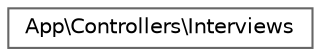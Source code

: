 digraph "Graphical Class Hierarchy"
{
 // LATEX_PDF_SIZE
  bgcolor="transparent";
  edge [fontname=Helvetica,fontsize=10,labelfontname=Helvetica,labelfontsize=10];
  node [fontname=Helvetica,fontsize=10,shape=box,height=0.2,width=0.4];
  rankdir="LR";
  Node0 [id="Node000000",label="App\\Controllers\\Interviews",height=0.2,width=0.4,color="grey40", fillcolor="white", style="filled",URL="$classApp_1_1Controllers_1_1Interviews.html",tooltip=" "];
}
